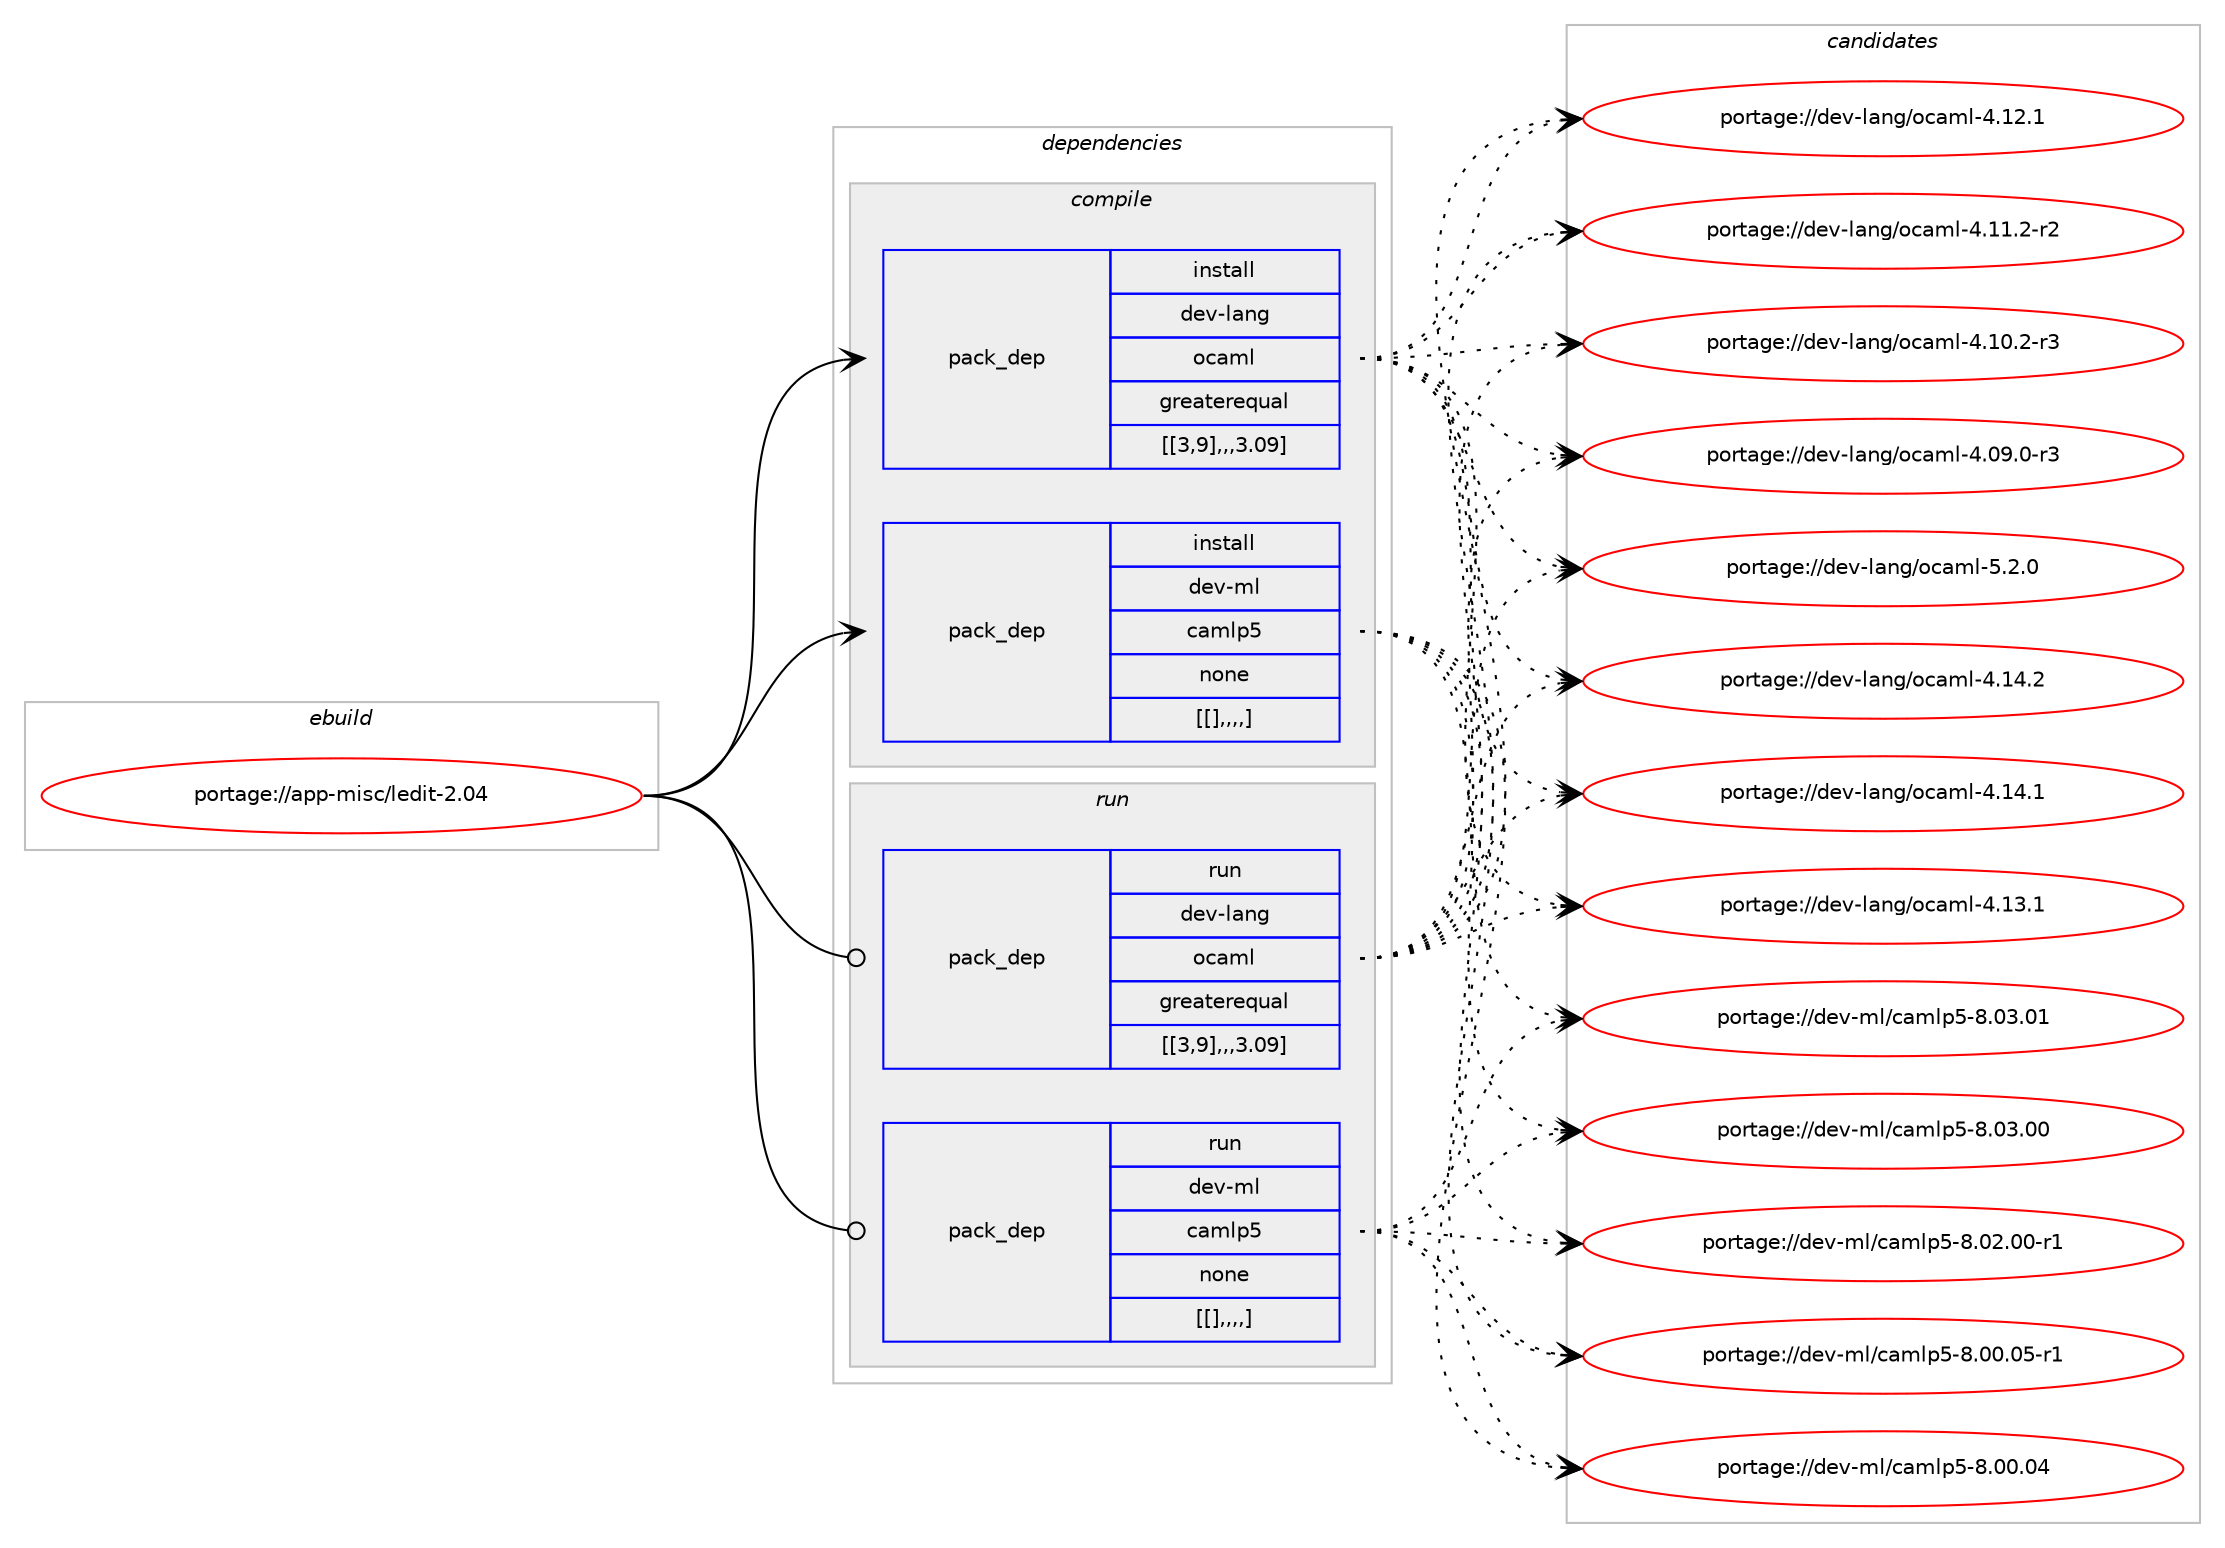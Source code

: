 digraph prolog {

# *************
# Graph options
# *************

newrank=true;
concentrate=true;
compound=true;
graph [rankdir=LR,fontname=Helvetica,fontsize=10,ranksep=1.5];#, ranksep=2.5, nodesep=0.2];
edge  [arrowhead=vee];
node  [fontname=Helvetica,fontsize=10];

# **********
# The ebuild
# **********

subgraph cluster_leftcol {
color=gray;
label=<<i>ebuild</i>>;
id [label="portage://app-misc/ledit-2.04", color=red, width=4, href="../app-misc/ledit-2.04.svg"];
}

# ****************
# The dependencies
# ****************

subgraph cluster_midcol {
color=gray;
label=<<i>dependencies</i>>;
subgraph cluster_compile {
fillcolor="#eeeeee";
style=filled;
label=<<i>compile</i>>;
subgraph pack30998 {
dependency44743 [label=<<TABLE BORDER="0" CELLBORDER="1" CELLSPACING="0" CELLPADDING="4" WIDTH="220"><TR><TD ROWSPAN="6" CELLPADDING="30">pack_dep</TD></TR><TR><TD WIDTH="110">install</TD></TR><TR><TD>dev-lang</TD></TR><TR><TD>ocaml</TD></TR><TR><TD>greaterequal</TD></TR><TR><TD>[[3,9],,,3.09]</TD></TR></TABLE>>, shape=none, color=blue];
}
id:e -> dependency44743:w [weight=20,style="solid",arrowhead="vee"];
subgraph pack31002 {
dependency44754 [label=<<TABLE BORDER="0" CELLBORDER="1" CELLSPACING="0" CELLPADDING="4" WIDTH="220"><TR><TD ROWSPAN="6" CELLPADDING="30">pack_dep</TD></TR><TR><TD WIDTH="110">install</TD></TR><TR><TD>dev-ml</TD></TR><TR><TD>camlp5</TD></TR><TR><TD>none</TD></TR><TR><TD>[[],,,,]</TD></TR></TABLE>>, shape=none, color=blue];
}
id:e -> dependency44754:w [weight=20,style="solid",arrowhead="vee"];
}
subgraph cluster_compileandrun {
fillcolor="#eeeeee";
style=filled;
label=<<i>compile and run</i>>;
}
subgraph cluster_run {
fillcolor="#eeeeee";
style=filled;
label=<<i>run</i>>;
subgraph pack31015 {
dependency44830 [label=<<TABLE BORDER="0" CELLBORDER="1" CELLSPACING="0" CELLPADDING="4" WIDTH="220"><TR><TD ROWSPAN="6" CELLPADDING="30">pack_dep</TD></TR><TR><TD WIDTH="110">run</TD></TR><TR><TD>dev-lang</TD></TR><TR><TD>ocaml</TD></TR><TR><TD>greaterequal</TD></TR><TR><TD>[[3,9],,,3.09]</TD></TR></TABLE>>, shape=none, color=blue];
}
id:e -> dependency44830:w [weight=20,style="solid",arrowhead="odot"];
subgraph pack31065 {
dependency44855 [label=<<TABLE BORDER="0" CELLBORDER="1" CELLSPACING="0" CELLPADDING="4" WIDTH="220"><TR><TD ROWSPAN="6" CELLPADDING="30">pack_dep</TD></TR><TR><TD WIDTH="110">run</TD></TR><TR><TD>dev-ml</TD></TR><TR><TD>camlp5</TD></TR><TR><TD>none</TD></TR><TR><TD>[[],,,,]</TD></TR></TABLE>>, shape=none, color=blue];
}
id:e -> dependency44855:w [weight=20,style="solid",arrowhead="odot"];
}
}

# **************
# The candidates
# **************

subgraph cluster_choices {
rank=same;
color=gray;
label=<<i>candidates</i>>;

subgraph choice29515 {
color=black;
nodesep=1;
choice1001011184510897110103471119997109108455346504648 [label="portage://dev-lang/ocaml-5.2.0", color=red, width=4,href="../dev-lang/ocaml-5.2.0.svg"];
choice100101118451089711010347111999710910845524649524650 [label="portage://dev-lang/ocaml-4.14.2", color=red, width=4,href="../dev-lang/ocaml-4.14.2.svg"];
choice100101118451089711010347111999710910845524649524649 [label="portage://dev-lang/ocaml-4.14.1", color=red, width=4,href="../dev-lang/ocaml-4.14.1.svg"];
choice100101118451089711010347111999710910845524649514649 [label="portage://dev-lang/ocaml-4.13.1", color=red, width=4,href="../dev-lang/ocaml-4.13.1.svg"];
choice100101118451089711010347111999710910845524649504649 [label="portage://dev-lang/ocaml-4.12.1", color=red, width=4,href="../dev-lang/ocaml-4.12.1.svg"];
choice1001011184510897110103471119997109108455246494946504511450 [label="portage://dev-lang/ocaml-4.11.2-r2", color=red, width=4,href="../dev-lang/ocaml-4.11.2-r2.svg"];
choice1001011184510897110103471119997109108455246494846504511451 [label="portage://dev-lang/ocaml-4.10.2-r3", color=red, width=4,href="../dev-lang/ocaml-4.10.2-r3.svg"];
choice1001011184510897110103471119997109108455246485746484511451 [label="portage://dev-lang/ocaml-4.09.0-r3", color=red, width=4,href="../dev-lang/ocaml-4.09.0-r3.svg"];
dependency44743:e -> choice1001011184510897110103471119997109108455346504648:w [style=dotted,weight="100"];
dependency44743:e -> choice100101118451089711010347111999710910845524649524650:w [style=dotted,weight="100"];
dependency44743:e -> choice100101118451089711010347111999710910845524649524649:w [style=dotted,weight="100"];
dependency44743:e -> choice100101118451089711010347111999710910845524649514649:w [style=dotted,weight="100"];
dependency44743:e -> choice100101118451089711010347111999710910845524649504649:w [style=dotted,weight="100"];
dependency44743:e -> choice1001011184510897110103471119997109108455246494946504511450:w [style=dotted,weight="100"];
dependency44743:e -> choice1001011184510897110103471119997109108455246494846504511451:w [style=dotted,weight="100"];
dependency44743:e -> choice1001011184510897110103471119997109108455246485746484511451:w [style=dotted,weight="100"];
}
subgraph choice29534 {
color=black;
nodesep=1;
choice10010111845109108479997109108112534556464851464849 [label="portage://dev-ml/camlp5-8.03.01", color=red, width=4,href="../dev-ml/camlp5-8.03.01.svg"];
choice10010111845109108479997109108112534556464851464848 [label="portage://dev-ml/camlp5-8.03.00", color=red, width=4,href="../dev-ml/camlp5-8.03.00.svg"];
choice100101118451091084799971091081125345564648504648484511449 [label="portage://dev-ml/camlp5-8.02.00-r1", color=red, width=4,href="../dev-ml/camlp5-8.02.00-r1.svg"];
choice100101118451091084799971091081125345564648484648534511449 [label="portage://dev-ml/camlp5-8.00.05-r1", color=red, width=4,href="../dev-ml/camlp5-8.00.05-r1.svg"];
choice10010111845109108479997109108112534556464848464852 [label="portage://dev-ml/camlp5-8.00.04", color=red, width=4,href="../dev-ml/camlp5-8.00.04.svg"];
dependency44754:e -> choice10010111845109108479997109108112534556464851464849:w [style=dotted,weight="100"];
dependency44754:e -> choice10010111845109108479997109108112534556464851464848:w [style=dotted,weight="100"];
dependency44754:e -> choice100101118451091084799971091081125345564648504648484511449:w [style=dotted,weight="100"];
dependency44754:e -> choice100101118451091084799971091081125345564648484648534511449:w [style=dotted,weight="100"];
dependency44754:e -> choice10010111845109108479997109108112534556464848464852:w [style=dotted,weight="100"];
}
subgraph choice29566 {
color=black;
nodesep=1;
choice1001011184510897110103471119997109108455346504648 [label="portage://dev-lang/ocaml-5.2.0", color=red, width=4,href="../dev-lang/ocaml-5.2.0.svg"];
choice100101118451089711010347111999710910845524649524650 [label="portage://dev-lang/ocaml-4.14.2", color=red, width=4,href="../dev-lang/ocaml-4.14.2.svg"];
choice100101118451089711010347111999710910845524649524649 [label="portage://dev-lang/ocaml-4.14.1", color=red, width=4,href="../dev-lang/ocaml-4.14.1.svg"];
choice100101118451089711010347111999710910845524649514649 [label="portage://dev-lang/ocaml-4.13.1", color=red, width=4,href="../dev-lang/ocaml-4.13.1.svg"];
choice100101118451089711010347111999710910845524649504649 [label="portage://dev-lang/ocaml-4.12.1", color=red, width=4,href="../dev-lang/ocaml-4.12.1.svg"];
choice1001011184510897110103471119997109108455246494946504511450 [label="portage://dev-lang/ocaml-4.11.2-r2", color=red, width=4,href="../dev-lang/ocaml-4.11.2-r2.svg"];
choice1001011184510897110103471119997109108455246494846504511451 [label="portage://dev-lang/ocaml-4.10.2-r3", color=red, width=4,href="../dev-lang/ocaml-4.10.2-r3.svg"];
choice1001011184510897110103471119997109108455246485746484511451 [label="portage://dev-lang/ocaml-4.09.0-r3", color=red, width=4,href="../dev-lang/ocaml-4.09.0-r3.svg"];
dependency44830:e -> choice1001011184510897110103471119997109108455346504648:w [style=dotted,weight="100"];
dependency44830:e -> choice100101118451089711010347111999710910845524649524650:w [style=dotted,weight="100"];
dependency44830:e -> choice100101118451089711010347111999710910845524649524649:w [style=dotted,weight="100"];
dependency44830:e -> choice100101118451089711010347111999710910845524649514649:w [style=dotted,weight="100"];
dependency44830:e -> choice100101118451089711010347111999710910845524649504649:w [style=dotted,weight="100"];
dependency44830:e -> choice1001011184510897110103471119997109108455246494946504511450:w [style=dotted,weight="100"];
dependency44830:e -> choice1001011184510897110103471119997109108455246494846504511451:w [style=dotted,weight="100"];
dependency44830:e -> choice1001011184510897110103471119997109108455246485746484511451:w [style=dotted,weight="100"];
}
subgraph choice29607 {
color=black;
nodesep=1;
choice10010111845109108479997109108112534556464851464849 [label="portage://dev-ml/camlp5-8.03.01", color=red, width=4,href="../dev-ml/camlp5-8.03.01.svg"];
choice10010111845109108479997109108112534556464851464848 [label="portage://dev-ml/camlp5-8.03.00", color=red, width=4,href="../dev-ml/camlp5-8.03.00.svg"];
choice100101118451091084799971091081125345564648504648484511449 [label="portage://dev-ml/camlp5-8.02.00-r1", color=red, width=4,href="../dev-ml/camlp5-8.02.00-r1.svg"];
choice100101118451091084799971091081125345564648484648534511449 [label="portage://dev-ml/camlp5-8.00.05-r1", color=red, width=4,href="../dev-ml/camlp5-8.00.05-r1.svg"];
choice10010111845109108479997109108112534556464848464852 [label="portage://dev-ml/camlp5-8.00.04", color=red, width=4,href="../dev-ml/camlp5-8.00.04.svg"];
dependency44855:e -> choice10010111845109108479997109108112534556464851464849:w [style=dotted,weight="100"];
dependency44855:e -> choice10010111845109108479997109108112534556464851464848:w [style=dotted,weight="100"];
dependency44855:e -> choice100101118451091084799971091081125345564648504648484511449:w [style=dotted,weight="100"];
dependency44855:e -> choice100101118451091084799971091081125345564648484648534511449:w [style=dotted,weight="100"];
dependency44855:e -> choice10010111845109108479997109108112534556464848464852:w [style=dotted,weight="100"];
}
}

}
